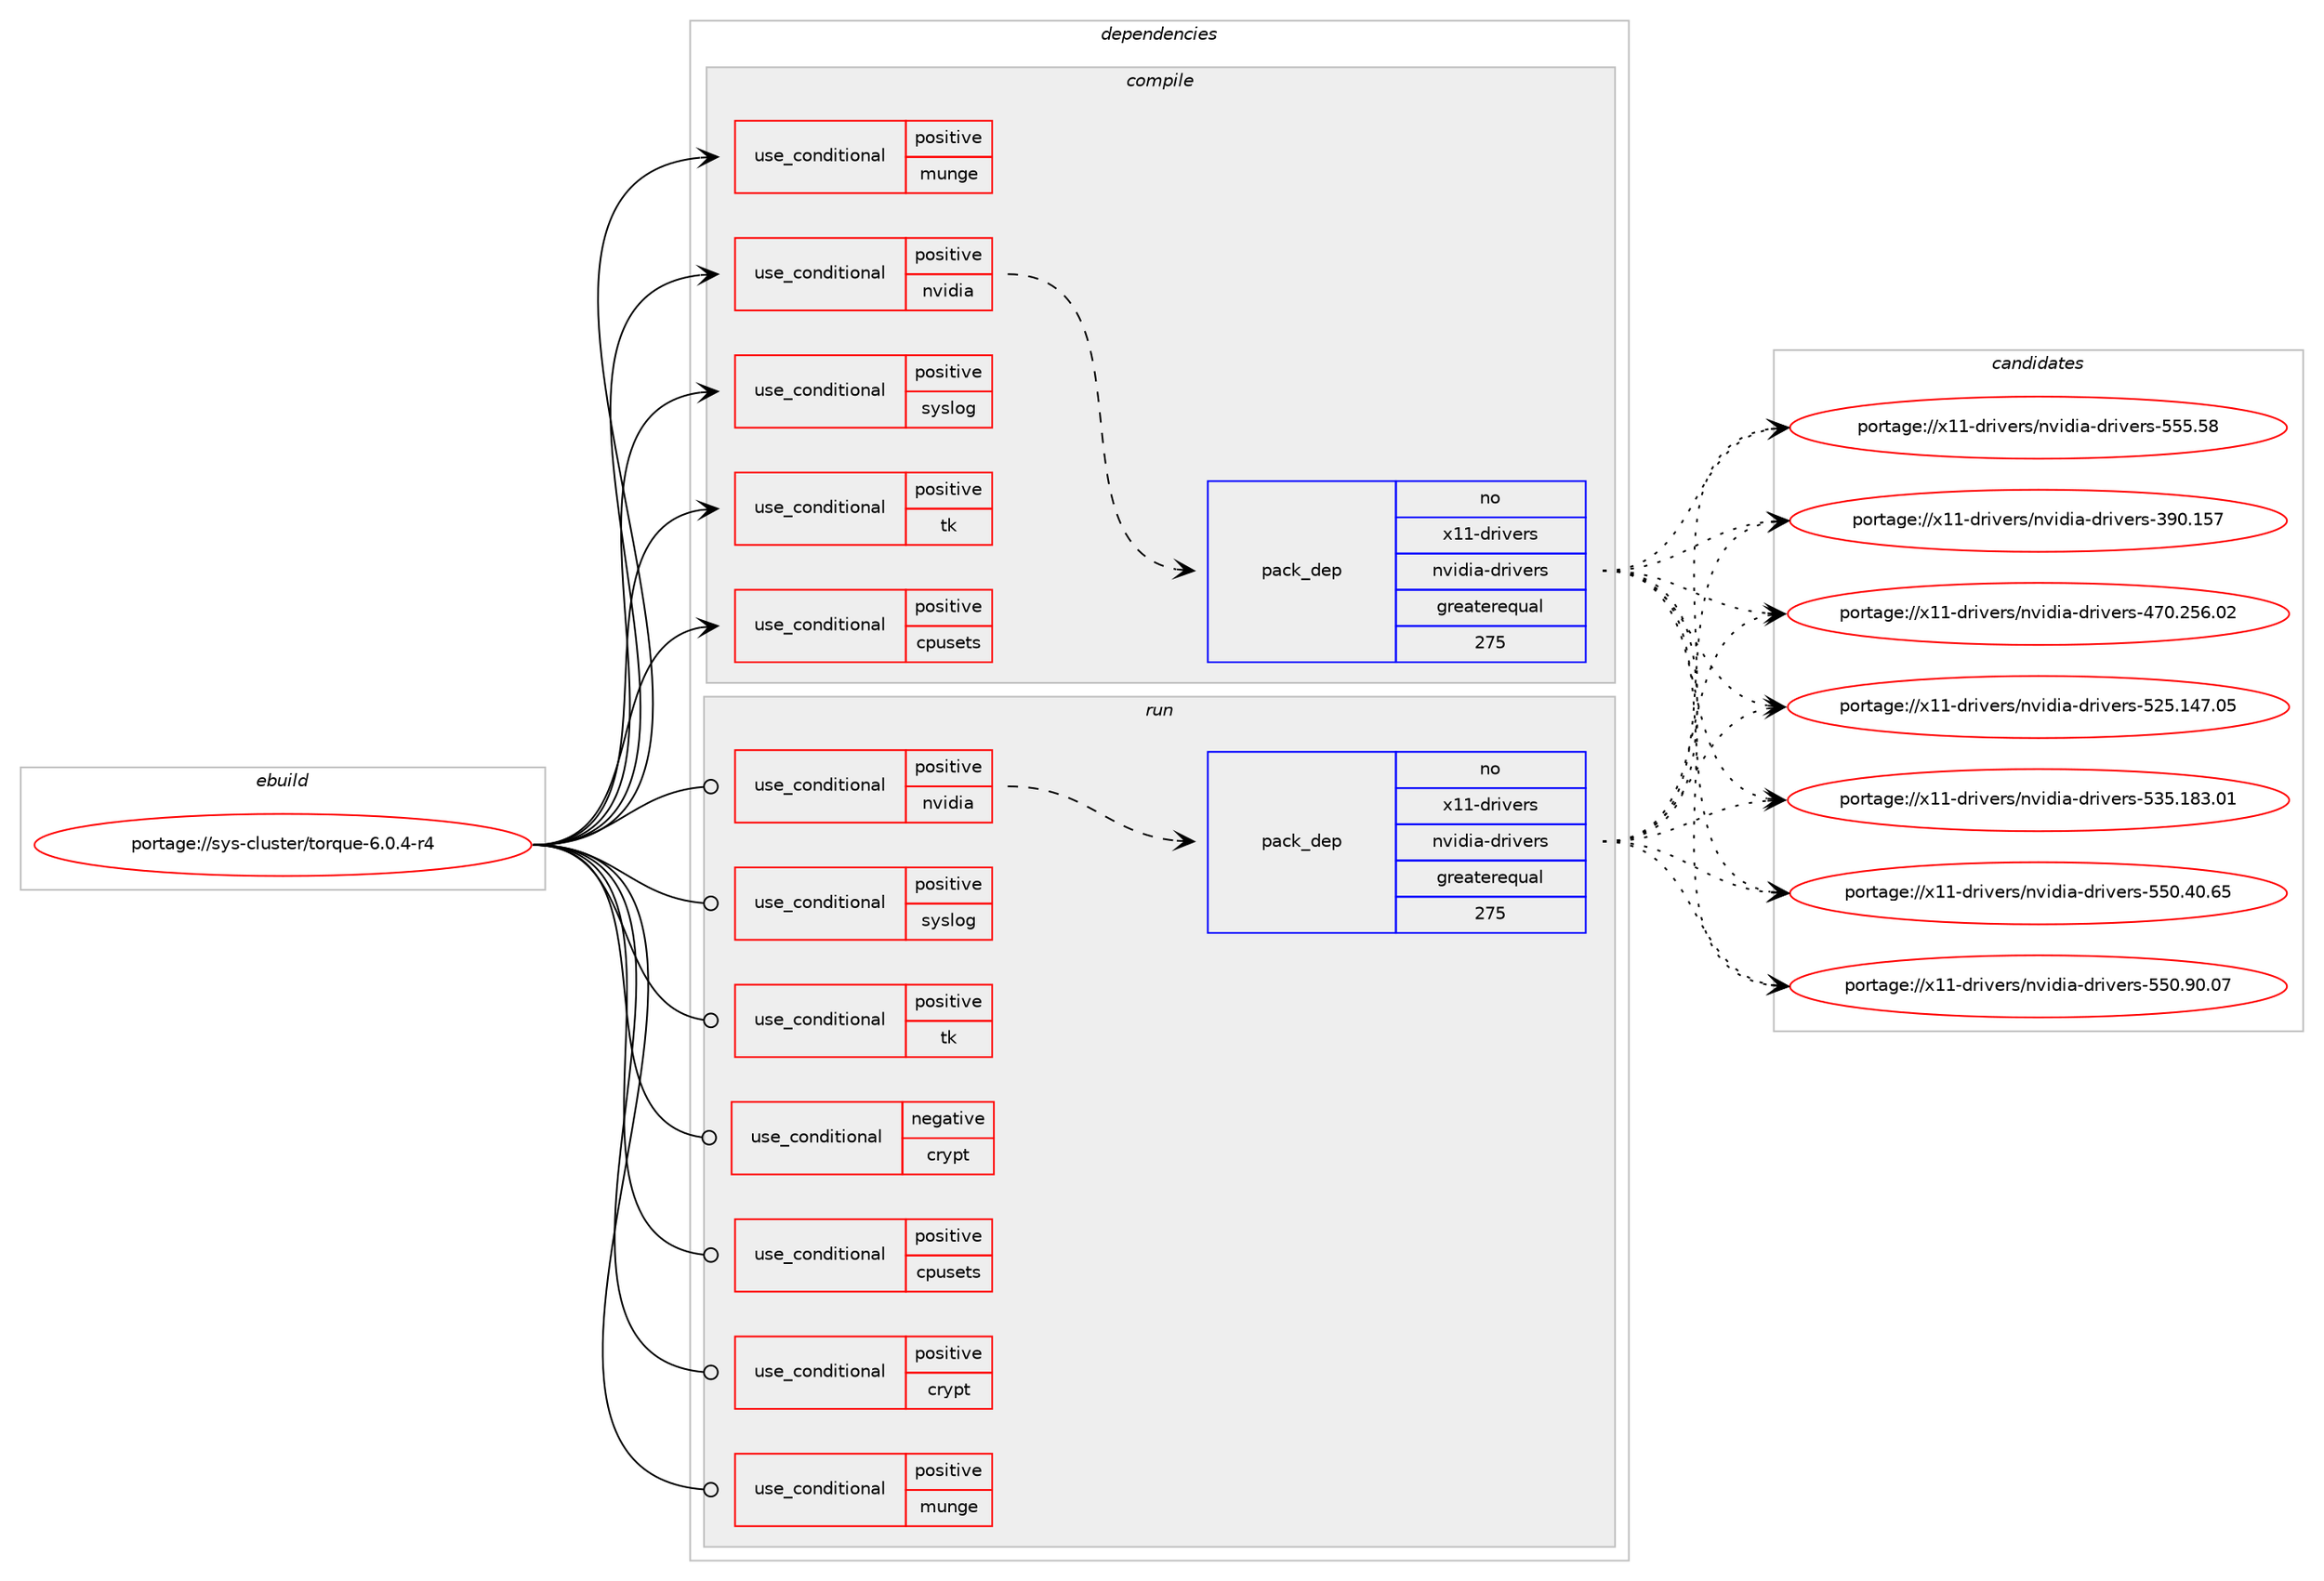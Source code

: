 digraph prolog {

# *************
# Graph options
# *************

newrank=true;
concentrate=true;
compound=true;
graph [rankdir=LR,fontname=Helvetica,fontsize=10,ranksep=1.5];#, ranksep=2.5, nodesep=0.2];
edge  [arrowhead=vee];
node  [fontname=Helvetica,fontsize=10];

# **********
# The ebuild
# **********

subgraph cluster_leftcol {
color=gray;
rank=same;
label=<<i>ebuild</i>>;
id [label="portage://sys-cluster/torque-6.0.4-r4", color=red, width=4, href="../sys-cluster/torque-6.0.4-r4.svg"];
}

# ****************
# The dependencies
# ****************

subgraph cluster_midcol {
color=gray;
label=<<i>dependencies</i>>;
subgraph cluster_compile {
fillcolor="#eeeeee";
style=filled;
label=<<i>compile</i>>;
subgraph cond111900 {
dependency216288 [label=<<TABLE BORDER="0" CELLBORDER="1" CELLSPACING="0" CELLPADDING="4"><TR><TD ROWSPAN="3" CELLPADDING="10">use_conditional</TD></TR><TR><TD>positive</TD></TR><TR><TD>cpusets</TD></TR></TABLE>>, shape=none, color=red];
# *** BEGIN UNKNOWN DEPENDENCY TYPE (TODO) ***
# dependency216288 -> package_dependency(portage://sys-cluster/torque-6.0.4-r4,install,no,sys-apps,hwloc,none,[,,],any_same_slot,[])
# *** END UNKNOWN DEPENDENCY TYPE (TODO) ***

}
id:e -> dependency216288:w [weight=20,style="solid",arrowhead="vee"];
subgraph cond111901 {
dependency216289 [label=<<TABLE BORDER="0" CELLBORDER="1" CELLSPACING="0" CELLPADDING="4"><TR><TD ROWSPAN="3" CELLPADDING="10">use_conditional</TD></TR><TR><TD>positive</TD></TR><TR><TD>munge</TD></TR></TABLE>>, shape=none, color=red];
# *** BEGIN UNKNOWN DEPENDENCY TYPE (TODO) ***
# dependency216289 -> package_dependency(portage://sys-cluster/torque-6.0.4-r4,install,no,sys-auth,munge,none,[,,],[],[])
# *** END UNKNOWN DEPENDENCY TYPE (TODO) ***

}
id:e -> dependency216289:w [weight=20,style="solid",arrowhead="vee"];
subgraph cond111902 {
dependency216290 [label=<<TABLE BORDER="0" CELLBORDER="1" CELLSPACING="0" CELLPADDING="4"><TR><TD ROWSPAN="3" CELLPADDING="10">use_conditional</TD></TR><TR><TD>positive</TD></TR><TR><TD>nvidia</TD></TR></TABLE>>, shape=none, color=red];
subgraph pack101513 {
dependency216291 [label=<<TABLE BORDER="0" CELLBORDER="1" CELLSPACING="0" CELLPADDING="4" WIDTH="220"><TR><TD ROWSPAN="6" CELLPADDING="30">pack_dep</TD></TR><TR><TD WIDTH="110">no</TD></TR><TR><TD>x11-drivers</TD></TR><TR><TD>nvidia-drivers</TD></TR><TR><TD>greaterequal</TD></TR><TR><TD>275</TD></TR></TABLE>>, shape=none, color=blue];
}
dependency216290:e -> dependency216291:w [weight=20,style="dashed",arrowhead="vee"];
}
id:e -> dependency216290:w [weight=20,style="solid",arrowhead="vee"];
subgraph cond111903 {
dependency216292 [label=<<TABLE BORDER="0" CELLBORDER="1" CELLSPACING="0" CELLPADDING="4"><TR><TD ROWSPAN="3" CELLPADDING="10">use_conditional</TD></TR><TR><TD>positive</TD></TR><TR><TD>syslog</TD></TR></TABLE>>, shape=none, color=red];
# *** BEGIN UNKNOWN DEPENDENCY TYPE (TODO) ***
# dependency216292 -> package_dependency(portage://sys-cluster/torque-6.0.4-r4,install,no,virtual,logger,none,[,,],[],[])
# *** END UNKNOWN DEPENDENCY TYPE (TODO) ***

}
id:e -> dependency216292:w [weight=20,style="solid",arrowhead="vee"];
subgraph cond111904 {
dependency216293 [label=<<TABLE BORDER="0" CELLBORDER="1" CELLSPACING="0" CELLPADDING="4"><TR><TD ROWSPAN="3" CELLPADDING="10">use_conditional</TD></TR><TR><TD>positive</TD></TR><TR><TD>tk</TD></TR></TABLE>>, shape=none, color=red];
# *** BEGIN UNKNOWN DEPENDENCY TYPE (TODO) ***
# dependency216293 -> package_dependency(portage://sys-cluster/torque-6.0.4-r4,install,no,dev-lang,tk,none,[,,],[slot(0),equal],[])
# *** END UNKNOWN DEPENDENCY TYPE (TODO) ***

# *** BEGIN UNKNOWN DEPENDENCY TYPE (TODO) ***
# dependency216293 -> package_dependency(portage://sys-cluster/torque-6.0.4-r4,install,no,dev-lang,tcl,none,[,,],[slot(0),equal],[])
# *** END UNKNOWN DEPENDENCY TYPE (TODO) ***

}
id:e -> dependency216293:w [weight=20,style="solid",arrowhead="vee"];
# *** BEGIN UNKNOWN DEPENDENCY TYPE (TODO) ***
# id -> package_dependency(portage://sys-cluster/torque-6.0.4-r4,install,no,dev-libs,boost,none,[,,],[],[])
# *** END UNKNOWN DEPENDENCY TYPE (TODO) ***

# *** BEGIN UNKNOWN DEPENDENCY TYPE (TODO) ***
# id -> package_dependency(portage://sys-cluster/torque-6.0.4-r4,install,no,dev-libs,libxml2,none,[,,],[],[])
# *** END UNKNOWN DEPENDENCY TYPE (TODO) ***

# *** BEGIN UNKNOWN DEPENDENCY TYPE (TODO) ***
# id -> package_dependency(portage://sys-cluster/torque-6.0.4-r4,install,no,sys-libs,ncurses,none,[,,],any_different_slot,[])
# *** END UNKNOWN DEPENDENCY TYPE (TODO) ***

# *** BEGIN UNKNOWN DEPENDENCY TYPE (TODO) ***
# id -> package_dependency(portage://sys-cluster/torque-6.0.4-r4,install,no,sys-libs,readline,none,[,,],[slot(0),equal],[])
# *** END UNKNOWN DEPENDENCY TYPE (TODO) ***

# *** BEGIN UNKNOWN DEPENDENCY TYPE (TODO) ***
# id -> package_dependency(portage://sys-cluster/torque-6.0.4-r4,install,no,sys-libs,zlib,none,[,,],[],[])
# *** END UNKNOWN DEPENDENCY TYPE (TODO) ***

# *** BEGIN UNKNOWN DEPENDENCY TYPE (TODO) ***
# id -> package_dependency(portage://sys-cluster/torque-6.0.4-r4,install,strong,games-util,qstat,none,[,,],[],[])
# *** END UNKNOWN DEPENDENCY TYPE (TODO) ***

# *** BEGIN UNKNOWN DEPENDENCY TYPE (TODO) ***
# id -> package_dependency(portage://sys-cluster/torque-6.0.4-r4,install,strong,sys-cluster,slurm,none,[,,],[],[])
# *** END UNKNOWN DEPENDENCY TYPE (TODO) ***

}
subgraph cluster_compileandrun {
fillcolor="#eeeeee";
style=filled;
label=<<i>compile and run</i>>;
}
subgraph cluster_run {
fillcolor="#eeeeee";
style=filled;
label=<<i>run</i>>;
subgraph cond111905 {
dependency216294 [label=<<TABLE BORDER="0" CELLBORDER="1" CELLSPACING="0" CELLPADDING="4"><TR><TD ROWSPAN="3" CELLPADDING="10">use_conditional</TD></TR><TR><TD>negative</TD></TR><TR><TD>crypt</TD></TR></TABLE>>, shape=none, color=red];
# *** BEGIN UNKNOWN DEPENDENCY TYPE (TODO) ***
# dependency216294 -> package_dependency(portage://sys-cluster/torque-6.0.4-r4,run,no,net-misc,netkit-rsh,none,[,,],[],[])
# *** END UNKNOWN DEPENDENCY TYPE (TODO) ***

}
id:e -> dependency216294:w [weight=20,style="solid",arrowhead="odot"];
subgraph cond111906 {
dependency216295 [label=<<TABLE BORDER="0" CELLBORDER="1" CELLSPACING="0" CELLPADDING="4"><TR><TD ROWSPAN="3" CELLPADDING="10">use_conditional</TD></TR><TR><TD>positive</TD></TR><TR><TD>cpusets</TD></TR></TABLE>>, shape=none, color=red];
# *** BEGIN UNKNOWN DEPENDENCY TYPE (TODO) ***
# dependency216295 -> package_dependency(portage://sys-cluster/torque-6.0.4-r4,run,no,sys-apps,hwloc,none,[,,],any_same_slot,[])
# *** END UNKNOWN DEPENDENCY TYPE (TODO) ***

}
id:e -> dependency216295:w [weight=20,style="solid",arrowhead="odot"];
subgraph cond111907 {
dependency216296 [label=<<TABLE BORDER="0" CELLBORDER="1" CELLSPACING="0" CELLPADDING="4"><TR><TD ROWSPAN="3" CELLPADDING="10">use_conditional</TD></TR><TR><TD>positive</TD></TR><TR><TD>crypt</TD></TR></TABLE>>, shape=none, color=red];
# *** BEGIN UNKNOWN DEPENDENCY TYPE (TODO) ***
# dependency216296 -> package_dependency(portage://sys-cluster/torque-6.0.4-r4,run,no,virtual,openssh,none,[,,],[],[])
# *** END UNKNOWN DEPENDENCY TYPE (TODO) ***

}
id:e -> dependency216296:w [weight=20,style="solid",arrowhead="odot"];
subgraph cond111908 {
dependency216297 [label=<<TABLE BORDER="0" CELLBORDER="1" CELLSPACING="0" CELLPADDING="4"><TR><TD ROWSPAN="3" CELLPADDING="10">use_conditional</TD></TR><TR><TD>positive</TD></TR><TR><TD>munge</TD></TR></TABLE>>, shape=none, color=red];
# *** BEGIN UNKNOWN DEPENDENCY TYPE (TODO) ***
# dependency216297 -> package_dependency(portage://sys-cluster/torque-6.0.4-r4,run,no,sys-auth,munge,none,[,,],[],[])
# *** END UNKNOWN DEPENDENCY TYPE (TODO) ***

}
id:e -> dependency216297:w [weight=20,style="solid",arrowhead="odot"];
subgraph cond111909 {
dependency216298 [label=<<TABLE BORDER="0" CELLBORDER="1" CELLSPACING="0" CELLPADDING="4"><TR><TD ROWSPAN="3" CELLPADDING="10">use_conditional</TD></TR><TR><TD>positive</TD></TR><TR><TD>nvidia</TD></TR></TABLE>>, shape=none, color=red];
subgraph pack101514 {
dependency216299 [label=<<TABLE BORDER="0" CELLBORDER="1" CELLSPACING="0" CELLPADDING="4" WIDTH="220"><TR><TD ROWSPAN="6" CELLPADDING="30">pack_dep</TD></TR><TR><TD WIDTH="110">no</TD></TR><TR><TD>x11-drivers</TD></TR><TR><TD>nvidia-drivers</TD></TR><TR><TD>greaterequal</TD></TR><TR><TD>275</TD></TR></TABLE>>, shape=none, color=blue];
}
dependency216298:e -> dependency216299:w [weight=20,style="dashed",arrowhead="vee"];
}
id:e -> dependency216298:w [weight=20,style="solid",arrowhead="odot"];
subgraph cond111910 {
dependency216300 [label=<<TABLE BORDER="0" CELLBORDER="1" CELLSPACING="0" CELLPADDING="4"><TR><TD ROWSPAN="3" CELLPADDING="10">use_conditional</TD></TR><TR><TD>positive</TD></TR><TR><TD>syslog</TD></TR></TABLE>>, shape=none, color=red];
# *** BEGIN UNKNOWN DEPENDENCY TYPE (TODO) ***
# dependency216300 -> package_dependency(portage://sys-cluster/torque-6.0.4-r4,run,no,virtual,logger,none,[,,],[],[])
# *** END UNKNOWN DEPENDENCY TYPE (TODO) ***

}
id:e -> dependency216300:w [weight=20,style="solid",arrowhead="odot"];
subgraph cond111911 {
dependency216301 [label=<<TABLE BORDER="0" CELLBORDER="1" CELLSPACING="0" CELLPADDING="4"><TR><TD ROWSPAN="3" CELLPADDING="10">use_conditional</TD></TR><TR><TD>positive</TD></TR><TR><TD>tk</TD></TR></TABLE>>, shape=none, color=red];
# *** BEGIN UNKNOWN DEPENDENCY TYPE (TODO) ***
# dependency216301 -> package_dependency(portage://sys-cluster/torque-6.0.4-r4,run,no,dev-lang,tk,none,[,,],[slot(0),equal],[])
# *** END UNKNOWN DEPENDENCY TYPE (TODO) ***

# *** BEGIN UNKNOWN DEPENDENCY TYPE (TODO) ***
# dependency216301 -> package_dependency(portage://sys-cluster/torque-6.0.4-r4,run,no,dev-lang,tcl,none,[,,],[slot(0),equal],[])
# *** END UNKNOWN DEPENDENCY TYPE (TODO) ***

}
id:e -> dependency216301:w [weight=20,style="solid",arrowhead="odot"];
# *** BEGIN UNKNOWN DEPENDENCY TYPE (TODO) ***
# id -> package_dependency(portage://sys-cluster/torque-6.0.4-r4,run,no,dev-libs,boost,none,[,,],[],[])
# *** END UNKNOWN DEPENDENCY TYPE (TODO) ***

# *** BEGIN UNKNOWN DEPENDENCY TYPE (TODO) ***
# id -> package_dependency(portage://sys-cluster/torque-6.0.4-r4,run,no,dev-libs,libxml2,none,[,,],[],[])
# *** END UNKNOWN DEPENDENCY TYPE (TODO) ***

# *** BEGIN UNKNOWN DEPENDENCY TYPE (TODO) ***
# id -> package_dependency(portage://sys-cluster/torque-6.0.4-r4,run,no,sys-libs,readline,none,[,,],[slot(0),equal],[])
# *** END UNKNOWN DEPENDENCY TYPE (TODO) ***

# *** BEGIN UNKNOWN DEPENDENCY TYPE (TODO) ***
# id -> package_dependency(portage://sys-cluster/torque-6.0.4-r4,run,no,sys-libs,zlib,none,[,,],[],[])
# *** END UNKNOWN DEPENDENCY TYPE (TODO) ***

# *** BEGIN UNKNOWN DEPENDENCY TYPE (TODO) ***
# id -> package_dependency(portage://sys-cluster/torque-6.0.4-r4,run,strong,games-util,qstat,none,[,,],[],[])
# *** END UNKNOWN DEPENDENCY TYPE (TODO) ***

# *** BEGIN UNKNOWN DEPENDENCY TYPE (TODO) ***
# id -> package_dependency(portage://sys-cluster/torque-6.0.4-r4,run,weak,dev-libs,uthash,none,[,,],[],[])
# *** END UNKNOWN DEPENDENCY TYPE (TODO) ***

}
}

# **************
# The candidates
# **************

subgraph cluster_choices {
rank=same;
color=gray;
label=<<i>candidates</i>>;

subgraph choice101513 {
color=black;
nodesep=1;
choice1204949451001141051181011141154711011810510010597451001141051181011141154551574846495355 [label="portage://x11-drivers/nvidia-drivers-390.157", color=red, width=4,href="../x11-drivers/nvidia-drivers-390.157.svg"];
choice1204949451001141051181011141154711011810510010597451001141051181011141154552554846505354464850 [label="portage://x11-drivers/nvidia-drivers-470.256.02", color=red, width=4,href="../x11-drivers/nvidia-drivers-470.256.02.svg"];
choice1204949451001141051181011141154711011810510010597451001141051181011141154553505346495255464853 [label="portage://x11-drivers/nvidia-drivers-525.147.05", color=red, width=4,href="../x11-drivers/nvidia-drivers-525.147.05.svg"];
choice1204949451001141051181011141154711011810510010597451001141051181011141154553515346495651464849 [label="portage://x11-drivers/nvidia-drivers-535.183.01", color=red, width=4,href="../x11-drivers/nvidia-drivers-535.183.01.svg"];
choice12049494510011410511810111411547110118105100105974510011410511810111411545535348465248465453 [label="portage://x11-drivers/nvidia-drivers-550.40.65", color=red, width=4,href="../x11-drivers/nvidia-drivers-550.40.65.svg"];
choice12049494510011410511810111411547110118105100105974510011410511810111411545535348465748464855 [label="portage://x11-drivers/nvidia-drivers-550.90.07", color=red, width=4,href="../x11-drivers/nvidia-drivers-550.90.07.svg"];
choice12049494510011410511810111411547110118105100105974510011410511810111411545535353465356 [label="portage://x11-drivers/nvidia-drivers-555.58", color=red, width=4,href="../x11-drivers/nvidia-drivers-555.58.svg"];
dependency216291:e -> choice1204949451001141051181011141154711011810510010597451001141051181011141154551574846495355:w [style=dotted,weight="100"];
dependency216291:e -> choice1204949451001141051181011141154711011810510010597451001141051181011141154552554846505354464850:w [style=dotted,weight="100"];
dependency216291:e -> choice1204949451001141051181011141154711011810510010597451001141051181011141154553505346495255464853:w [style=dotted,weight="100"];
dependency216291:e -> choice1204949451001141051181011141154711011810510010597451001141051181011141154553515346495651464849:w [style=dotted,weight="100"];
dependency216291:e -> choice12049494510011410511810111411547110118105100105974510011410511810111411545535348465248465453:w [style=dotted,weight="100"];
dependency216291:e -> choice12049494510011410511810111411547110118105100105974510011410511810111411545535348465748464855:w [style=dotted,weight="100"];
dependency216291:e -> choice12049494510011410511810111411547110118105100105974510011410511810111411545535353465356:w [style=dotted,weight="100"];
}
subgraph choice101514 {
color=black;
nodesep=1;
choice1204949451001141051181011141154711011810510010597451001141051181011141154551574846495355 [label="portage://x11-drivers/nvidia-drivers-390.157", color=red, width=4,href="../x11-drivers/nvidia-drivers-390.157.svg"];
choice1204949451001141051181011141154711011810510010597451001141051181011141154552554846505354464850 [label="portage://x11-drivers/nvidia-drivers-470.256.02", color=red, width=4,href="../x11-drivers/nvidia-drivers-470.256.02.svg"];
choice1204949451001141051181011141154711011810510010597451001141051181011141154553505346495255464853 [label="portage://x11-drivers/nvidia-drivers-525.147.05", color=red, width=4,href="../x11-drivers/nvidia-drivers-525.147.05.svg"];
choice1204949451001141051181011141154711011810510010597451001141051181011141154553515346495651464849 [label="portage://x11-drivers/nvidia-drivers-535.183.01", color=red, width=4,href="../x11-drivers/nvidia-drivers-535.183.01.svg"];
choice12049494510011410511810111411547110118105100105974510011410511810111411545535348465248465453 [label="portage://x11-drivers/nvidia-drivers-550.40.65", color=red, width=4,href="../x11-drivers/nvidia-drivers-550.40.65.svg"];
choice12049494510011410511810111411547110118105100105974510011410511810111411545535348465748464855 [label="portage://x11-drivers/nvidia-drivers-550.90.07", color=red, width=4,href="../x11-drivers/nvidia-drivers-550.90.07.svg"];
choice12049494510011410511810111411547110118105100105974510011410511810111411545535353465356 [label="portage://x11-drivers/nvidia-drivers-555.58", color=red, width=4,href="../x11-drivers/nvidia-drivers-555.58.svg"];
dependency216299:e -> choice1204949451001141051181011141154711011810510010597451001141051181011141154551574846495355:w [style=dotted,weight="100"];
dependency216299:e -> choice1204949451001141051181011141154711011810510010597451001141051181011141154552554846505354464850:w [style=dotted,weight="100"];
dependency216299:e -> choice1204949451001141051181011141154711011810510010597451001141051181011141154553505346495255464853:w [style=dotted,weight="100"];
dependency216299:e -> choice1204949451001141051181011141154711011810510010597451001141051181011141154553515346495651464849:w [style=dotted,weight="100"];
dependency216299:e -> choice12049494510011410511810111411547110118105100105974510011410511810111411545535348465248465453:w [style=dotted,weight="100"];
dependency216299:e -> choice12049494510011410511810111411547110118105100105974510011410511810111411545535348465748464855:w [style=dotted,weight="100"];
dependency216299:e -> choice12049494510011410511810111411547110118105100105974510011410511810111411545535353465356:w [style=dotted,weight="100"];
}
}

}
